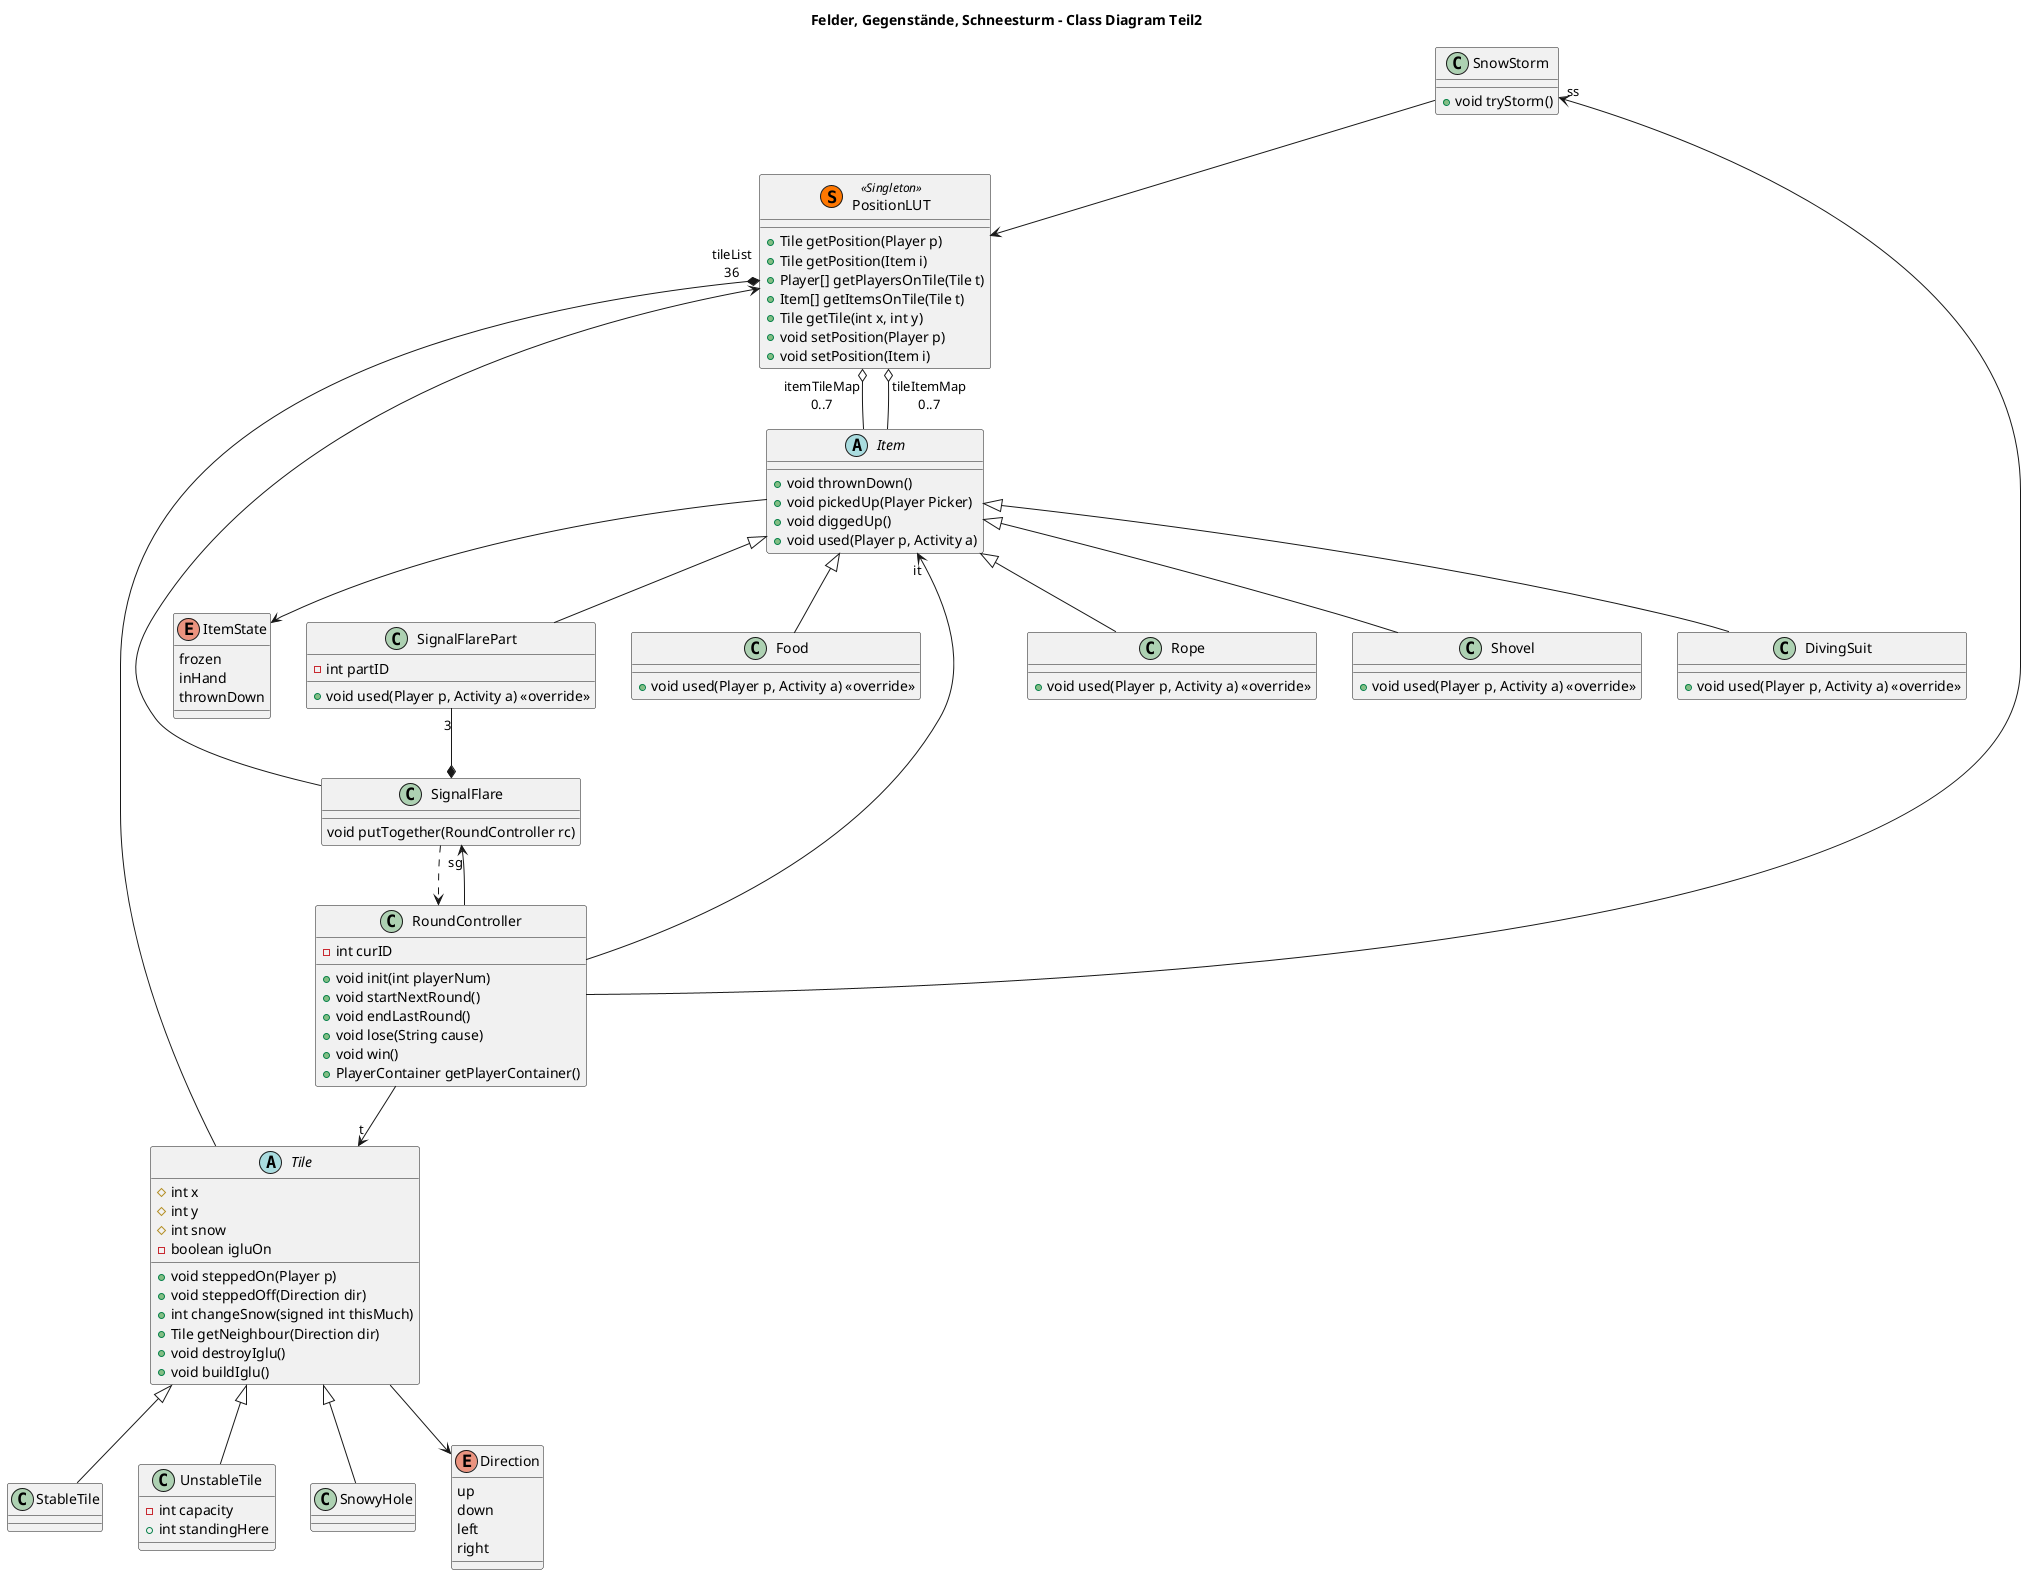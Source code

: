 @startuml 

title Felder, Gegenstände, Schneesturm - Class Diagram Teil2

class SnowStorm { 
    +void tryStorm() 
} 

abstract class Item { 
    +void thrownDown() 
    +void pickedUp(Player Picker) 
    +void diggedUp() 
    +void used(Player p, Activity a) 
} 

class Food { 
    +void used(Player p, Activity a) <<override>> 
} 

class Rope { 
    +void used(Player p, Activity a) <<override>> 
} 

class Shovel { 
    +void used(Player p, Activity a) <<override>> 
} 

class DivingSuit { 
    +void used(Player p, Activity a) <<override>> 
} 

class SignalFlarePart { 
    -int partID 
    +void used(Player p, Activity a) <<override>> 
} 

Item <|-- SignalFlarePart 
Item <|-- Food 
Item <|-- Rope 
Item <|-- Shovel 
Item <|-- DivingSuit 

class SignalFlare { 
    void putTogether(RoundController rc) 
} 

SignalFlarePart "3"--* SignalFlare 
SignalFlare ..> RoundController 
SignalFlare --> PositionLUT 

abstract class Tile { 
    #int x 
    #int y 
    #int snow 
    -boolean igluOn 
    +void steppedOn(Player p) 
    +void steppedOff(Direction dir) 
    +int changeSnow(signed int thisMuch) 
    +Tile getNeighbour(Direction dir)
    +void destroyIglu()
    +void buildIglu()
} 

class StableTile 
class UnstableTile { 
    -int capacity 
    +int standingHere 
} 

class SnowyHole

Tile <|-- StableTile 
Tile <|-- UnstableTile 
Tile <|-- SnowyHole 


enum ItemState { 
    frozen 
    inHand 
    thrownDown 
} 

enum Direction { 
    up 
    down 
    left 
    right 
} 

Item -down-> ItemState 
Tile --> Direction

class PositionLUT << (S,#FF7700) Singleton >> { 
    +Tile getPosition(Player p) 
    +Tile getPosition(Item i) 
    +Player[] getPlayersOnTile(Tile t) 
    +Item[] getItemsOnTile(Tile t) 
    +Tile getTile(int x, int y) 
    +void setPosition(Player p) 
    +void setPosition(Item i) 
} 

PositionLUT "tileList\n36" *-- Tile 
PositionLUT "itemTileMap\n0..7" o-- Item 
PositionLUT "tileItemMap\n0..7" o-- Item 

class RoundController { 
    -int curID 
    +void init(int playerNum) 
    +void startNextRound() 
    +void endLastRound()
    +void lose(String cause) 
    +void win() 
    +PlayerContainer getPlayerContainer() 
} 

RoundController --> "ss"SnowStorm 
RoundController --> "it"Item 
RoundController --> "t"Tile 
RoundController --> "sg"SignalFlare
SnowStorm --> PositionLUT 

@enduml
